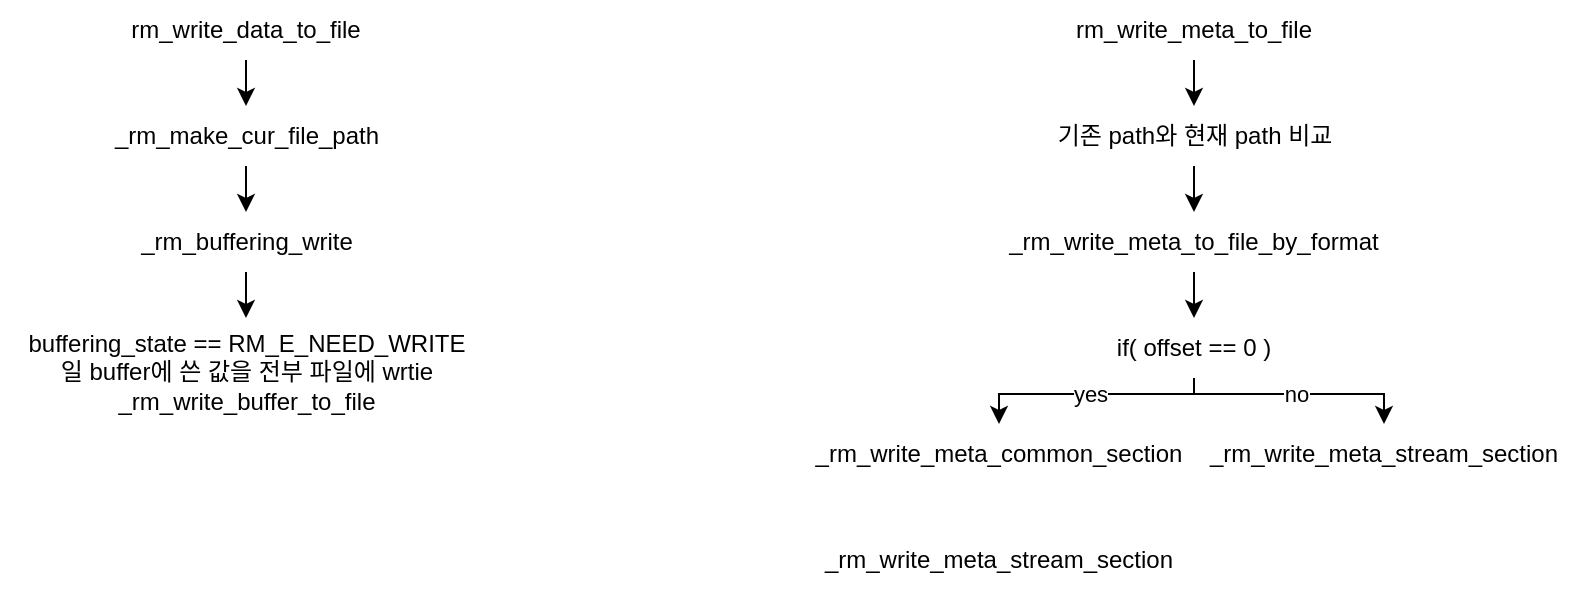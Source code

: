 <mxfile version="21.6.5" type="github">
  <diagram name="페이지-1" id="Zve-fHR-Un429lLLsyZV">
    <mxGraphModel dx="1450" dy="565" grid="0" gridSize="10" guides="1" tooltips="1" connect="1" arrows="1" fold="1" page="0" pageScale="1" pageWidth="827" pageHeight="1169" math="0" shadow="0">
      <root>
        <mxCell id="0" />
        <mxCell id="1" parent="0" />
        <mxCell id="bo2wdk6cWCxJMp5UY7U4-13" style="edgeStyle=orthogonalEdgeStyle;rounded=0;orthogonalLoop=1;jettySize=auto;html=1;exitX=0.5;exitY=1;exitDx=0;exitDy=0;entryX=0.5;entryY=0;entryDx=0;entryDy=0;" edge="1" parent="1" source="bo2wdk6cWCxJMp5UY7U4-1" target="bo2wdk6cWCxJMp5UY7U4-11">
          <mxGeometry relative="1" as="geometry" />
        </mxCell>
        <mxCell id="bo2wdk6cWCxJMp5UY7U4-1" value="rm_write_meta_to_file" style="text;html=1;strokeColor=none;fillColor=none;align=center;verticalAlign=middle;whiteSpace=wrap;rounded=0;" vertex="1" parent="1">
          <mxGeometry x="280" y="48" width="130" height="30" as="geometry" />
        </mxCell>
        <mxCell id="bo2wdk6cWCxJMp5UY7U4-8" style="edgeStyle=orthogonalEdgeStyle;rounded=0;orthogonalLoop=1;jettySize=auto;html=1;exitX=0.5;exitY=1;exitDx=0;exitDy=0;entryX=0.5;entryY=0;entryDx=0;entryDy=0;" edge="1" parent="1" source="bo2wdk6cWCxJMp5UY7U4-2" target="bo2wdk6cWCxJMp5UY7U4-4">
          <mxGeometry relative="1" as="geometry" />
        </mxCell>
        <mxCell id="bo2wdk6cWCxJMp5UY7U4-2" value="rm_write_data_to_file" style="text;html=1;strokeColor=none;fillColor=none;align=center;verticalAlign=middle;whiteSpace=wrap;rounded=0;" vertex="1" parent="1">
          <mxGeometry x="-194" y="48" width="130" height="30" as="geometry" />
        </mxCell>
        <mxCell id="bo2wdk6cWCxJMp5UY7U4-9" style="edgeStyle=orthogonalEdgeStyle;rounded=0;orthogonalLoop=1;jettySize=auto;html=1;exitX=0.5;exitY=1;exitDx=0;exitDy=0;entryX=0.5;entryY=0;entryDx=0;entryDy=0;" edge="1" parent="1" source="bo2wdk6cWCxJMp5UY7U4-4" target="bo2wdk6cWCxJMp5UY7U4-5">
          <mxGeometry relative="1" as="geometry" />
        </mxCell>
        <mxCell id="bo2wdk6cWCxJMp5UY7U4-4" value="_rm_make_cur_file_path" style="text;html=1;strokeColor=none;fillColor=none;align=center;verticalAlign=middle;whiteSpace=wrap;rounded=0;" vertex="1" parent="1">
          <mxGeometry x="-204.5" y="101" width="151" height="30" as="geometry" />
        </mxCell>
        <mxCell id="bo2wdk6cWCxJMp5UY7U4-10" style="edgeStyle=orthogonalEdgeStyle;rounded=0;orthogonalLoop=1;jettySize=auto;html=1;exitX=0.5;exitY=1;exitDx=0;exitDy=0;entryX=0.5;entryY=0;entryDx=0;entryDy=0;" edge="1" parent="1" source="bo2wdk6cWCxJMp5UY7U4-5" target="bo2wdk6cWCxJMp5UY7U4-7">
          <mxGeometry relative="1" as="geometry" />
        </mxCell>
        <mxCell id="bo2wdk6cWCxJMp5UY7U4-5" value="_rm_buffering_write" style="text;html=1;strokeColor=none;fillColor=none;align=center;verticalAlign=middle;whiteSpace=wrap;rounded=0;" vertex="1" parent="1">
          <mxGeometry x="-204.5" y="154" width="151" height="30" as="geometry" />
        </mxCell>
        <mxCell id="bo2wdk6cWCxJMp5UY7U4-7" value="buffering_state == RM_E_NEED_WRITE&lt;br&gt;일 buffer에 쓴 값을 전부 파일에 wrtie&lt;br&gt;_rm_write_buffer_to_file" style="text;html=1;strokeColor=none;fillColor=none;align=center;verticalAlign=middle;whiteSpace=wrap;rounded=0;" vertex="1" parent="1">
          <mxGeometry x="-251.5" y="207" width="245" height="53" as="geometry" />
        </mxCell>
        <mxCell id="bo2wdk6cWCxJMp5UY7U4-14" style="edgeStyle=orthogonalEdgeStyle;rounded=0;orthogonalLoop=1;jettySize=auto;html=1;exitX=0.5;exitY=1;exitDx=0;exitDy=0;entryX=0.5;entryY=0;entryDx=0;entryDy=0;" edge="1" parent="1" source="bo2wdk6cWCxJMp5UY7U4-11" target="bo2wdk6cWCxJMp5UY7U4-12">
          <mxGeometry relative="1" as="geometry" />
        </mxCell>
        <mxCell id="bo2wdk6cWCxJMp5UY7U4-11" value="기존 path와 현재 path 비교" style="text;html=1;strokeColor=none;fillColor=none;align=center;verticalAlign=middle;whiteSpace=wrap;rounded=0;" vertex="1" parent="1">
          <mxGeometry x="258.5" y="101" width="173" height="30" as="geometry" />
        </mxCell>
        <mxCell id="bo2wdk6cWCxJMp5UY7U4-16" style="edgeStyle=orthogonalEdgeStyle;rounded=0;orthogonalLoop=1;jettySize=auto;html=1;exitX=0.5;exitY=1;exitDx=0;exitDy=0;entryX=0.5;entryY=0;entryDx=0;entryDy=0;" edge="1" parent="1" source="bo2wdk6cWCxJMp5UY7U4-12" target="bo2wdk6cWCxJMp5UY7U4-15">
          <mxGeometry relative="1" as="geometry" />
        </mxCell>
        <mxCell id="bo2wdk6cWCxJMp5UY7U4-12" value="_rm_write_meta_to_file_by_format" style="text;html=1;strokeColor=none;fillColor=none;align=center;verticalAlign=middle;whiteSpace=wrap;rounded=0;" vertex="1" parent="1">
          <mxGeometry x="238.25" y="154" width="213.5" height="30" as="geometry" />
        </mxCell>
        <mxCell id="bo2wdk6cWCxJMp5UY7U4-22" value="yes" style="edgeStyle=orthogonalEdgeStyle;rounded=0;orthogonalLoop=1;jettySize=auto;html=1;exitX=0.5;exitY=1;exitDx=0;exitDy=0;entryX=0.5;entryY=0;entryDx=0;entryDy=0;" edge="1" parent="1" source="bo2wdk6cWCxJMp5UY7U4-15" target="bo2wdk6cWCxJMp5UY7U4-17">
          <mxGeometry relative="1" as="geometry">
            <Array as="points">
              <mxPoint x="345" y="245" />
              <mxPoint x="248" y="245" />
            </Array>
          </mxGeometry>
        </mxCell>
        <mxCell id="bo2wdk6cWCxJMp5UY7U4-23" value="no" style="edgeStyle=orthogonalEdgeStyle;rounded=0;orthogonalLoop=1;jettySize=auto;html=1;exitX=0.5;exitY=1;exitDx=0;exitDy=0;entryX=0.5;entryY=0;entryDx=0;entryDy=0;" edge="1" parent="1" source="bo2wdk6cWCxJMp5UY7U4-15" target="bo2wdk6cWCxJMp5UY7U4-18">
          <mxGeometry relative="1" as="geometry">
            <Array as="points">
              <mxPoint x="345" y="245" />
              <mxPoint x="440" y="245" />
            </Array>
          </mxGeometry>
        </mxCell>
        <mxCell id="bo2wdk6cWCxJMp5UY7U4-15" value="if( offset == 0 )" style="text;html=1;strokeColor=none;fillColor=none;align=center;verticalAlign=middle;whiteSpace=wrap;rounded=0;" vertex="1" parent="1">
          <mxGeometry x="280" y="207" width="130" height="30" as="geometry" />
        </mxCell>
        <mxCell id="bo2wdk6cWCxJMp5UY7U4-17" value="_rm_write_meta_common_section" style="text;html=1;strokeColor=none;fillColor=none;align=center;verticalAlign=middle;whiteSpace=wrap;rounded=0;" vertex="1" parent="1">
          <mxGeometry x="150" y="260" width="195" height="30" as="geometry" />
        </mxCell>
        <mxCell id="bo2wdk6cWCxJMp5UY7U4-18" value="_rm_write_meta_stream_section" style="text;html=1;strokeColor=none;fillColor=none;align=center;verticalAlign=middle;whiteSpace=wrap;rounded=0;" vertex="1" parent="1">
          <mxGeometry x="345" y="260" width="190" height="30" as="geometry" />
        </mxCell>
        <mxCell id="bo2wdk6cWCxJMp5UY7U4-25" value="_rm_write_meta_stream_section" style="text;html=1;strokeColor=none;fillColor=none;align=center;verticalAlign=middle;whiteSpace=wrap;rounded=0;" vertex="1" parent="1">
          <mxGeometry x="153.25" y="313" width="188.5" height="30" as="geometry" />
        </mxCell>
      </root>
    </mxGraphModel>
  </diagram>
</mxfile>

